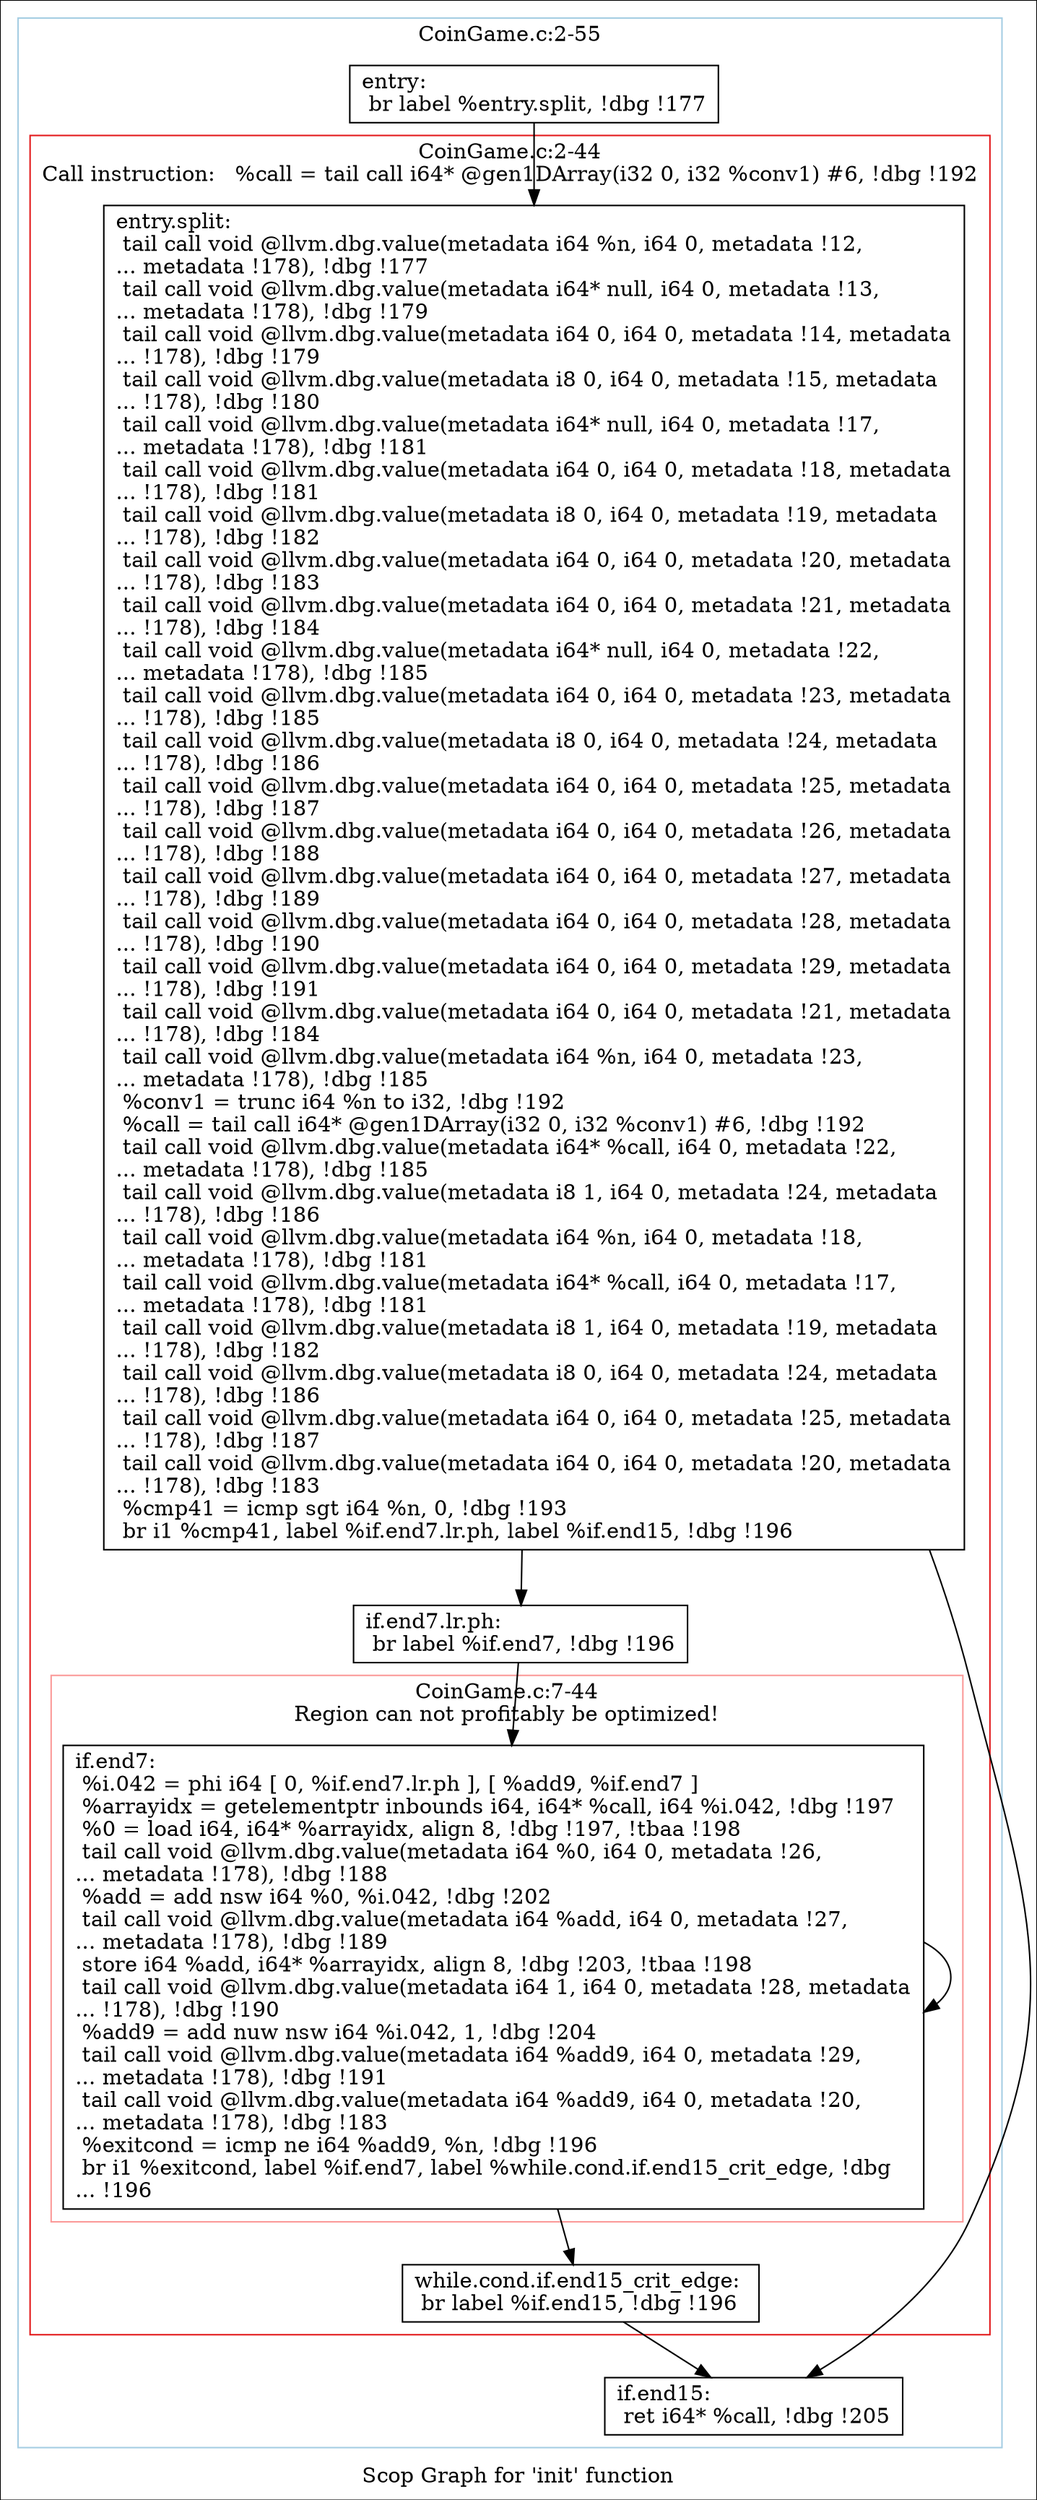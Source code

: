 digraph "Scop Graph for 'init' function" {
	label="Scop Graph for 'init' function";

	Node0x945f440 [shape=record,label="{entry:\l  br label %entry.split, !dbg !177\l}"];
	Node0x945f440 -> Node0x9462410;
	Node0x9462410 [shape=record,label="{entry.split:                                      \l  tail call void @llvm.dbg.value(metadata i64 %n, i64 0, metadata !12,\l... metadata !178), !dbg !177\l  tail call void @llvm.dbg.value(metadata i64* null, i64 0, metadata !13,\l... metadata !178), !dbg !179\l  tail call void @llvm.dbg.value(metadata i64 0, i64 0, metadata !14, metadata\l... !178), !dbg !179\l  tail call void @llvm.dbg.value(metadata i8 0, i64 0, metadata !15, metadata\l... !178), !dbg !180\l  tail call void @llvm.dbg.value(metadata i64* null, i64 0, metadata !17,\l... metadata !178), !dbg !181\l  tail call void @llvm.dbg.value(metadata i64 0, i64 0, metadata !18, metadata\l... !178), !dbg !181\l  tail call void @llvm.dbg.value(metadata i8 0, i64 0, metadata !19, metadata\l... !178), !dbg !182\l  tail call void @llvm.dbg.value(metadata i64 0, i64 0, metadata !20, metadata\l... !178), !dbg !183\l  tail call void @llvm.dbg.value(metadata i64 0, i64 0, metadata !21, metadata\l... !178), !dbg !184\l  tail call void @llvm.dbg.value(metadata i64* null, i64 0, metadata !22,\l... metadata !178), !dbg !185\l  tail call void @llvm.dbg.value(metadata i64 0, i64 0, metadata !23, metadata\l... !178), !dbg !185\l  tail call void @llvm.dbg.value(metadata i8 0, i64 0, metadata !24, metadata\l... !178), !dbg !186\l  tail call void @llvm.dbg.value(metadata i64 0, i64 0, metadata !25, metadata\l... !178), !dbg !187\l  tail call void @llvm.dbg.value(metadata i64 0, i64 0, metadata !26, metadata\l... !178), !dbg !188\l  tail call void @llvm.dbg.value(metadata i64 0, i64 0, metadata !27, metadata\l... !178), !dbg !189\l  tail call void @llvm.dbg.value(metadata i64 0, i64 0, metadata !28, metadata\l... !178), !dbg !190\l  tail call void @llvm.dbg.value(metadata i64 0, i64 0, metadata !29, metadata\l... !178), !dbg !191\l  tail call void @llvm.dbg.value(metadata i64 0, i64 0, metadata !21, metadata\l... !178), !dbg !184\l  tail call void @llvm.dbg.value(metadata i64 %n, i64 0, metadata !23,\l... metadata !178), !dbg !185\l  %conv1 = trunc i64 %n to i32, !dbg !192\l  %call = tail call i64* @gen1DArray(i32 0, i32 %conv1) #6, !dbg !192\l  tail call void @llvm.dbg.value(metadata i64* %call, i64 0, metadata !22,\l... metadata !178), !dbg !185\l  tail call void @llvm.dbg.value(metadata i8 1, i64 0, metadata !24, metadata\l... !178), !dbg !186\l  tail call void @llvm.dbg.value(metadata i64 %n, i64 0, metadata !18,\l... metadata !178), !dbg !181\l  tail call void @llvm.dbg.value(metadata i64* %call, i64 0, metadata !17,\l... metadata !178), !dbg !181\l  tail call void @llvm.dbg.value(metadata i8 1, i64 0, metadata !19, metadata\l... !178), !dbg !182\l  tail call void @llvm.dbg.value(metadata i8 0, i64 0, metadata !24, metadata\l... !178), !dbg !186\l  tail call void @llvm.dbg.value(metadata i64 0, i64 0, metadata !25, metadata\l... !178), !dbg !187\l  tail call void @llvm.dbg.value(metadata i64 0, i64 0, metadata !20, metadata\l... !178), !dbg !183\l  %cmp41 = icmp sgt i64 %n, 0, !dbg !193\l  br i1 %cmp41, label %if.end7.lr.ph, label %if.end15, !dbg !196\l}"];
	Node0x9462410 -> Node0x949b730;
	Node0x9462410 -> Node0x94e50e0;
	Node0x949b730 [shape=record,label="{if.end7.lr.ph:                                    \l  br label %if.end7, !dbg !196\l}"];
	Node0x949b730 -> Node0x94d3410;
	Node0x94d3410 [shape=record,label="{if.end7:                                          \l  %i.042 = phi i64 [ 0, %if.end7.lr.ph ], [ %add9, %if.end7 ]\l  %arrayidx = getelementptr inbounds i64, i64* %call, i64 %i.042, !dbg !197\l  %0 = load i64, i64* %arrayidx, align 8, !dbg !197, !tbaa !198\l  tail call void @llvm.dbg.value(metadata i64 %0, i64 0, metadata !26,\l... metadata !178), !dbg !188\l  %add = add nsw i64 %0, %i.042, !dbg !202\l  tail call void @llvm.dbg.value(metadata i64 %add, i64 0, metadata !27,\l... metadata !178), !dbg !189\l  store i64 %add, i64* %arrayidx, align 8, !dbg !203, !tbaa !198\l  tail call void @llvm.dbg.value(metadata i64 1, i64 0, metadata !28, metadata\l... !178), !dbg !190\l  %add9 = add nuw nsw i64 %i.042, 1, !dbg !204\l  tail call void @llvm.dbg.value(metadata i64 %add9, i64 0, metadata !29,\l... metadata !178), !dbg !191\l  tail call void @llvm.dbg.value(metadata i64 %add9, i64 0, metadata !20,\l... metadata !178), !dbg !183\l  %exitcond = icmp ne i64 %add9, %n, !dbg !196\l  br i1 %exitcond, label %if.end7, label %while.cond.if.end15_crit_edge, !dbg\l... !196\l}"];
	Node0x94d3410 -> Node0x94d3410[constraint=false];
	Node0x94d3410 -> Node0x9453060;
	Node0x9453060 [shape=record,label="{while.cond.if.end15_crit_edge:                    \l  br label %if.end15, !dbg !196\l}"];
	Node0x9453060 -> Node0x94e50e0;
	Node0x94e50e0 [shape=record,label="{if.end15:                                         \l  ret i64* %call, !dbg !205\l}"];
	colorscheme = "paired12"
        subgraph cluster_0x948ed10 {
          label = "CoinGame.c:2-55
";
          style = solid;
          color = 1
          subgraph cluster_0x9475bd0 {
            label = "CoinGame.c:2-44
Call instruction:   %call = tail call i64* @gen1DArray(i32 0, i32 %conv1) #6, !dbg !192";
            style = solid;
            color = 6
            subgraph cluster_0x944c760 {
              label = "CoinGame.c:7-44
Region can not profitably be optimized!";
              style = solid;
              color = 5
              Node0x94d3410;
            }
            Node0x9462410;
            Node0x949b730;
            Node0x9453060;
          }
          Node0x945f440;
          Node0x94e50e0;
        }
}
